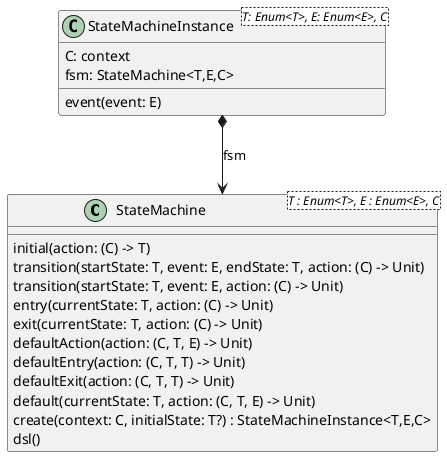 @startuml


class StateMachine<T : Enum<T>, E : Enum<E>, C> {
    initial(action: (C) -> T)
    transition(startState: T, event: E, endState: T, action: (C) -> Unit)
    transition(startState: T, event: E, action: (C) -> Unit)
    entry(currentState: T, action: (C) -> Unit)
    exit(currentState: T, action: (C) -> Unit)
    defaultAction(action: (C, T, E) -> Unit)
    defaultEntry(action: (C, T, T) -> Unit)
    defaultExit(action: (C, T, T) -> Unit)
    default(currentState: T, action: (C, T, E) -> Unit)
    create(context: C, initialState: T?) : StateMachineInstance<T,E,C>
    dsl()
}

class StateMachineInstance<T: Enum<T>, E: Enum<E>, C> {
    C: context
    fsm: StateMachine<T,E,C>
    event(event: E)
}

StateMachineInstance *--> StateMachine : fsm


@enduml
